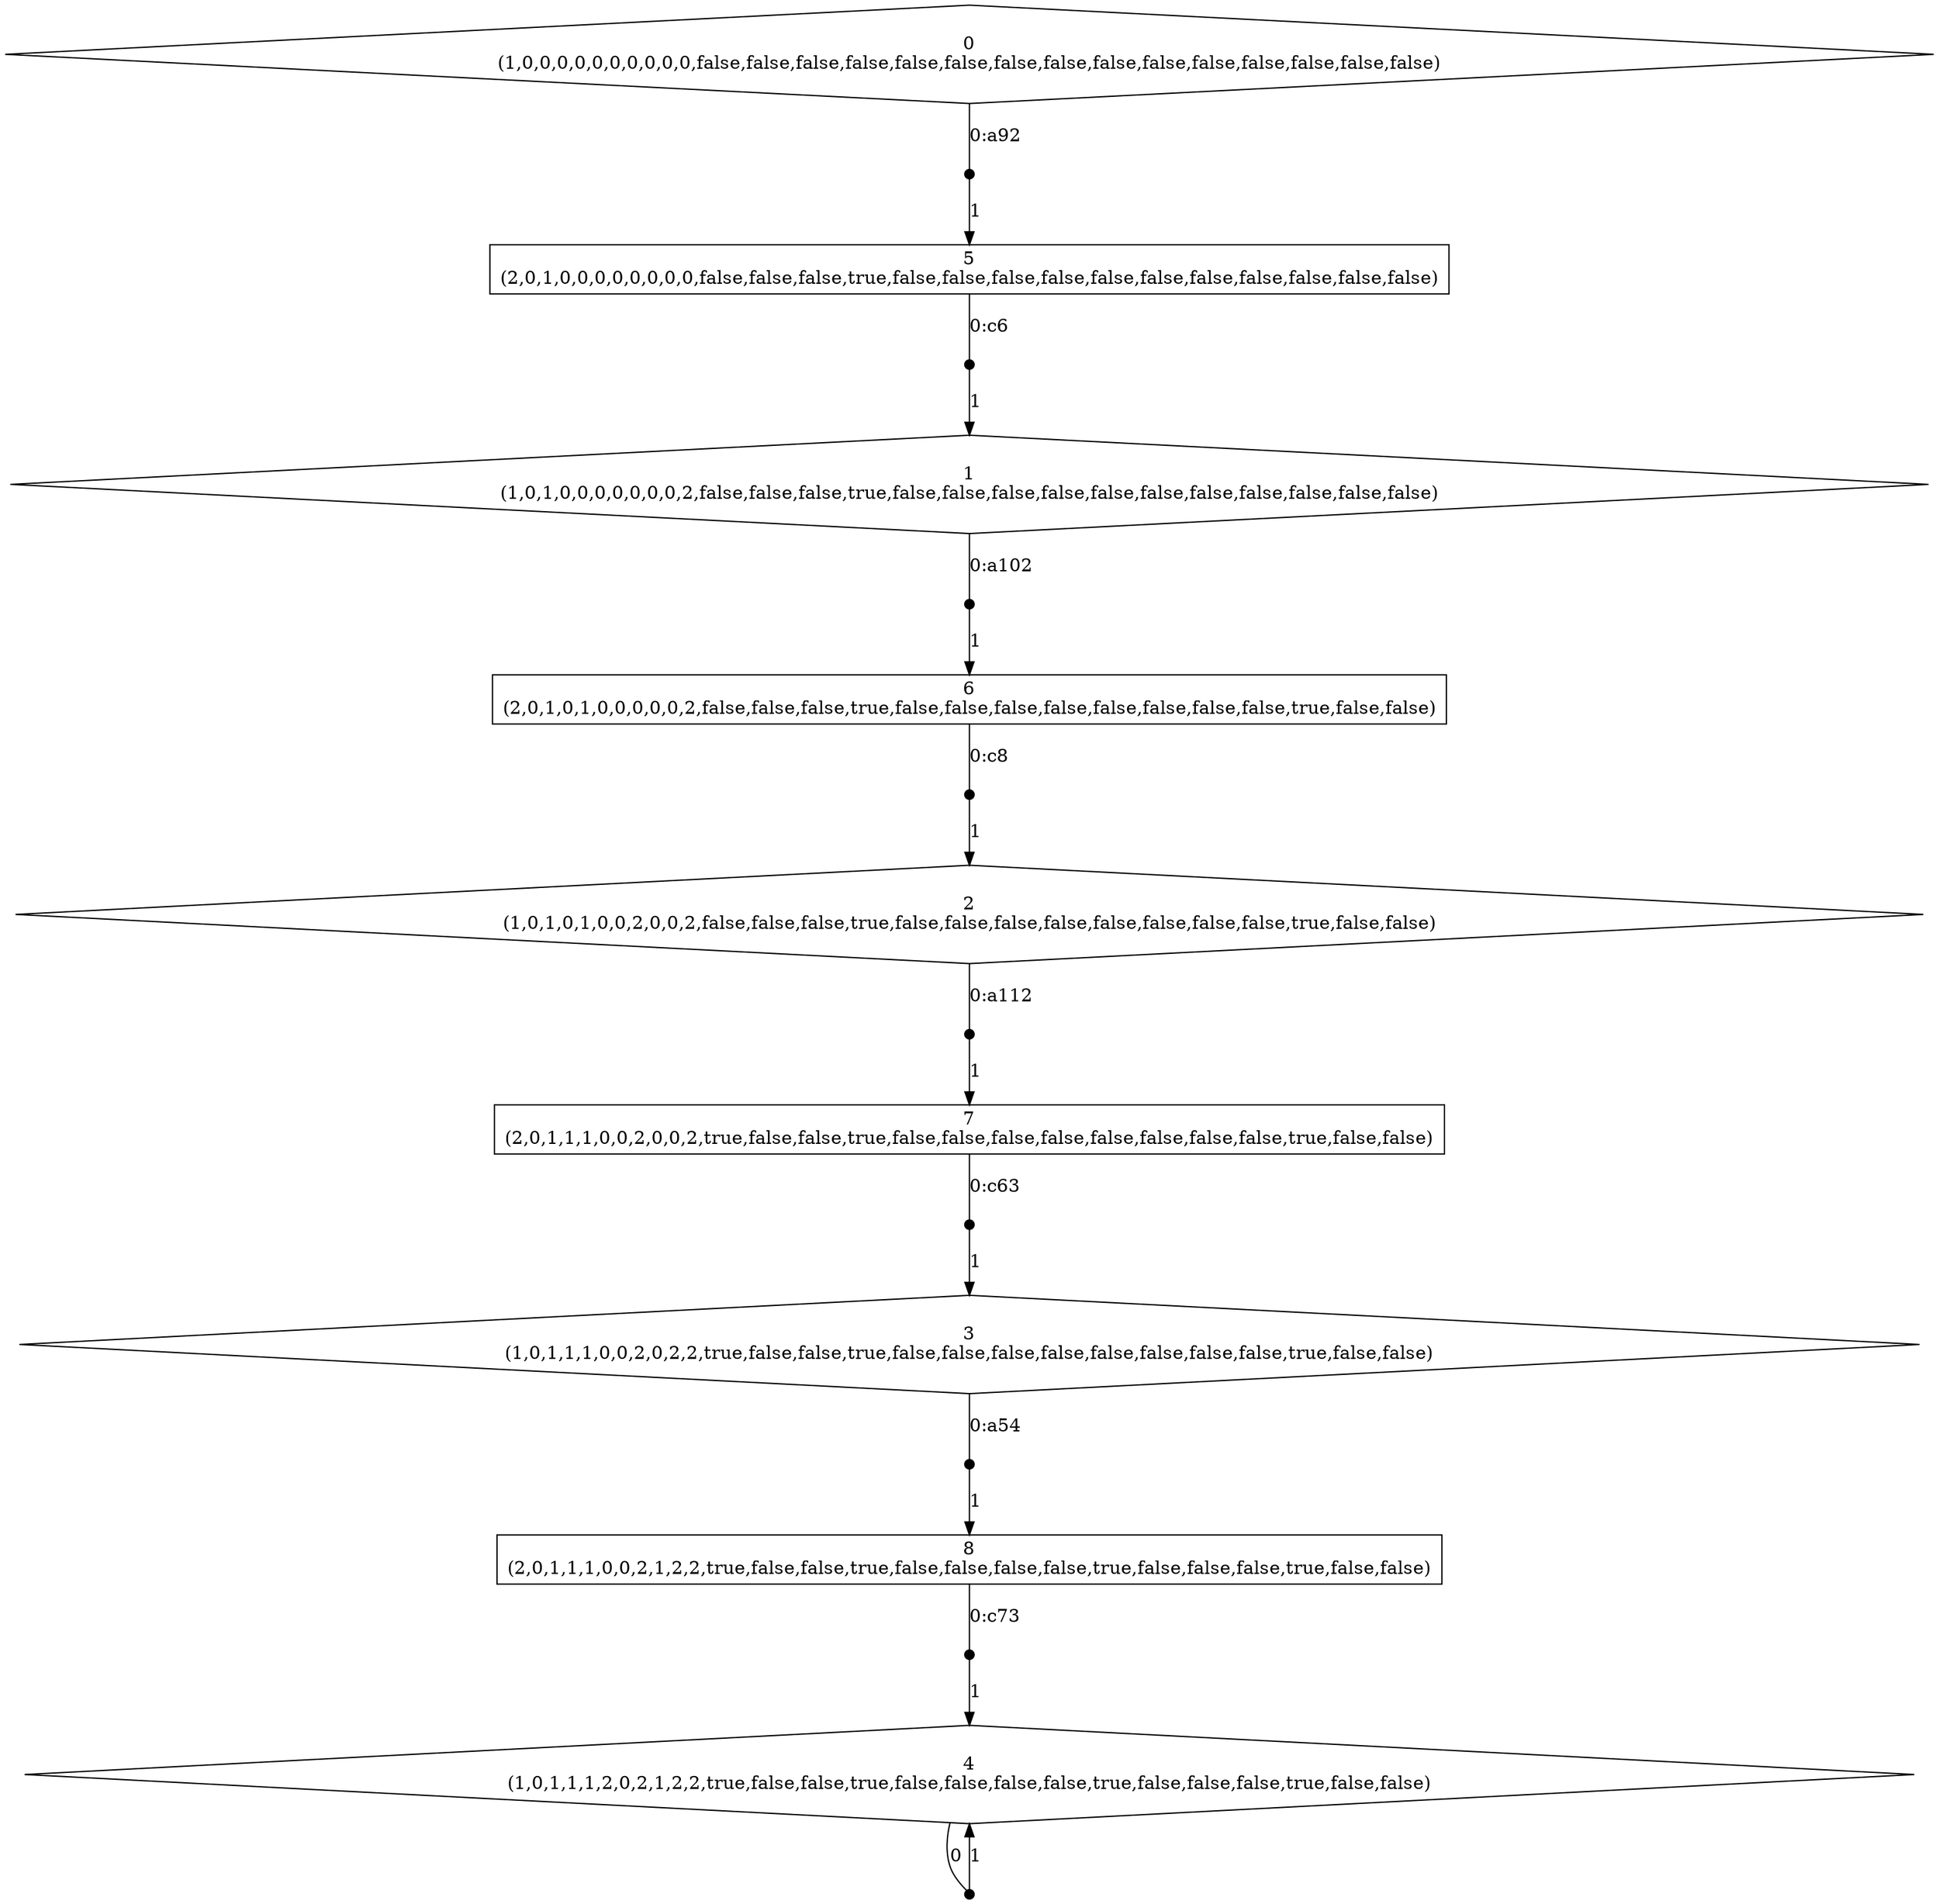 digraph SMG {
node [label="",shape="box"];
0 [label="0\n(1,0,0,0,0,0,0,0,0,0,0,false,false,false,false,false,false,false,false,false,false,false,false,false,false,false)",shape="diamond"];
0 -> n0_0  [label="0:a92",arrowhead="none"];
n0_0 [ shape=point,width=0.1,height=0.1,label="" ];
n0_0 -> 5  [label="1"];
1 [label="1\n(1,0,1,0,0,0,0,0,0,0,2,false,false,false,true,false,false,false,false,false,false,false,false,false,false,false)",shape="diamond"];
1 -> n1_0  [label="0:a102",arrowhead="none"];
n1_0 [ shape=point,width=0.1,height=0.1,label="" ];
n1_0 -> 6  [label="1"];
2 [label="2\n(1,0,1,0,1,0,0,2,0,0,2,false,false,false,true,false,false,false,false,false,false,false,false,true,false,false)",shape="diamond"];
2 -> n2_0  [label="0:a112",arrowhead="none"];
n2_0 [ shape=point,width=0.1,height=0.1,label="" ];
n2_0 -> 7  [label="1"];
3 [label="3\n(1,0,1,1,1,0,0,2,0,2,2,true,false,false,true,false,false,false,false,false,false,false,false,true,false,false)",shape="diamond"];
3 -> n3_0  [label="0:a54",arrowhead="none"];
n3_0 [ shape=point,width=0.1,height=0.1,label="" ];
n3_0 -> 8  [label="1"];
4 [label="4\n(1,0,1,1,1,2,0,2,1,2,2,true,false,false,true,false,false,false,false,true,false,false,false,true,false,false)",shape="diamond"];
4 -> n4_0  [label="0",arrowhead="none"];
n4_0 [ shape=point,width=0.1,height=0.1,label="" ];
n4_0 -> 4  [label="1"];
5 [label="5\n(2,0,1,0,0,0,0,0,0,0,0,false,false,false,true,false,false,false,false,false,false,false,false,false,false,false)"];
5 -> n5_0  [label="0:c6",arrowhead="none"];
n5_0 [ shape=point,width=0.1,height=0.1,label="" ];
n5_0 -> 1  [label="1"];
6 [label="6\n(2,0,1,0,1,0,0,0,0,0,2,false,false,false,true,false,false,false,false,false,false,false,false,true,false,false)"];
6 -> n6_0  [label="0:c8",arrowhead="none"];
n6_0 [ shape=point,width=0.1,height=0.1,label="" ];
n6_0 -> 2  [label="1"];
7 [label="7\n(2,0,1,1,1,0,0,2,0,0,2,true,false,false,true,false,false,false,false,false,false,false,false,true,false,false)"];
7 -> n7_0  [label="0:c63",arrowhead="none"];
n7_0 [ shape=point,width=0.1,height=0.1,label="" ];
n7_0 -> 3  [label="1"];
8 [label="8\n(2,0,1,1,1,0,0,2,1,2,2,true,false,false,true,false,false,false,false,true,false,false,false,true,false,false)"];
8 -> n8_0  [label="0:c73",arrowhead="none"];
n8_0 [ shape=point,width=0.1,height=0.1,label="" ];
n8_0 -> 4  [label="1"];
}
